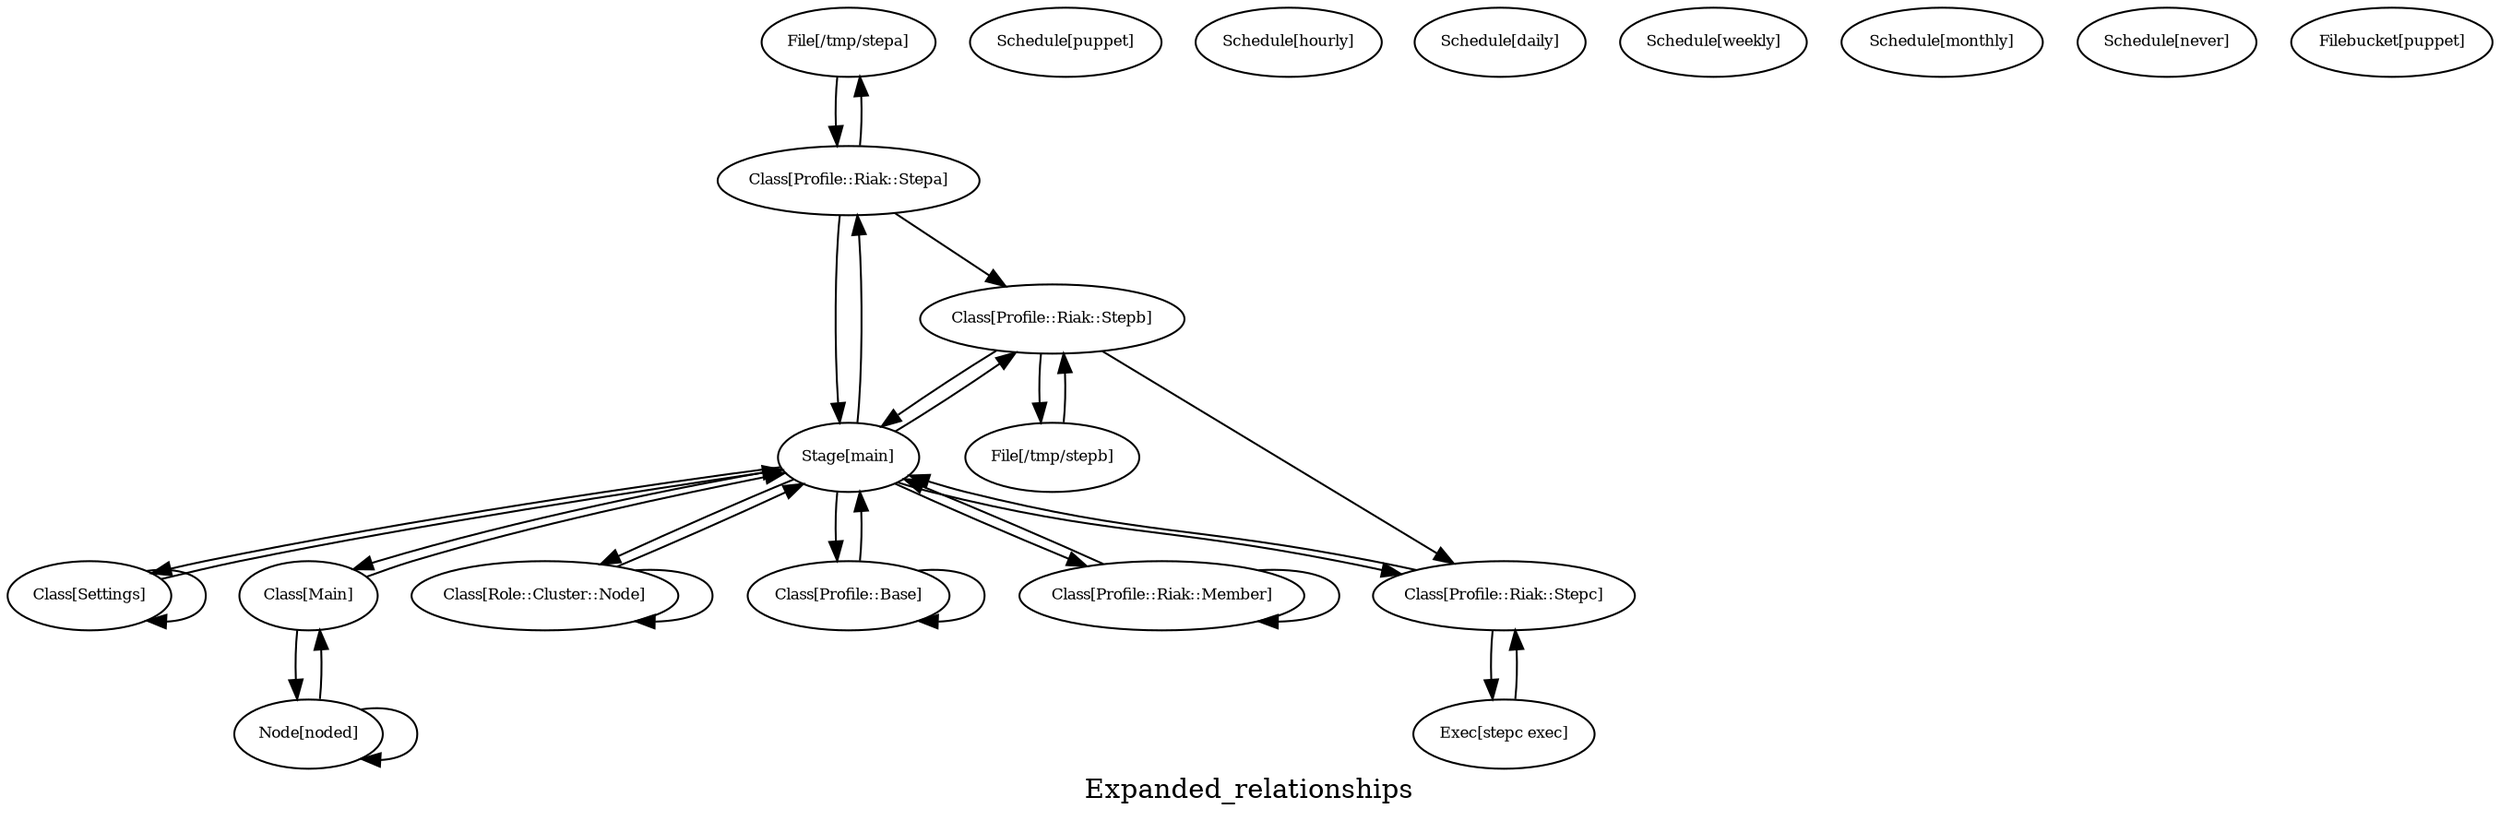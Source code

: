 digraph Expanded_relationships {
    label = "Expanded_relationships"
    "File[/tmp/stepa]" [
        fontsize = 8,
        label = "File[/tmp/stepa]"
    ]

    "File[/tmp/stepb]" [
        fontsize = 8,
        label = "File[/tmp/stepb]"
    ]

    "Exec[stepc exec]" [
        fontsize = 8,
        label = "Exec[stepc exec]"
    ]

    "Schedule[puppet]" [
        fontsize = 8,
        label = "Schedule[puppet]"
    ]

    "Schedule[hourly]" [
        fontsize = 8,
        label = "Schedule[hourly]"
    ]

    "Schedule[daily]" [
        fontsize = 8,
        label = "Schedule[daily]"
    ]

    "Schedule[weekly]" [
        fontsize = 8,
        label = "Schedule[weekly]"
    ]

    "Schedule[monthly]" [
        fontsize = 8,
        label = "Schedule[monthly]"
    ]

    "Schedule[never]" [
        fontsize = 8,
        label = "Schedule[never]"
    ]

    "Filebucket[puppet]" [
        fontsize = 8,
        label = "Filebucket[puppet]"
    ]

    "Stage[main]" [
        fontsize = 8,
        label = "Stage[main]"
    ]

    "Class[Settings]" [
        fontsize = 8,
        label = "Class[Settings]"
    ]

    "Class[Settings]" [
        fontsize = 8,
        label = "Class[Settings]"
    ]

    "Stage[main]" [
        fontsize = 8,
        label = "Stage[main]"
    ]

    "Class[Main]" [
        fontsize = 8,
        label = "Class[Main]"
    ]

    "Class[Main]" [
        fontsize = 8,
        label = "Class[Main]"
    ]

    "Class[Role::Cluster::Node]" [
        fontsize = 8,
        label = "Class[Role::Cluster::Node]"
    ]

    "Class[Role::Cluster::Node]" [
        fontsize = 8,
        label = "Class[Role::Cluster::Node]"
    ]

    "Class[Profile::Base]" [
        fontsize = 8,
        label = "Class[Profile::Base]"
    ]

    "Class[Profile::Base]" [
        fontsize = 8,
        label = "Class[Profile::Base]"
    ]

    "Class[Profile::Riak::Member]" [
        fontsize = 8,
        label = "Class[Profile::Riak::Member]"
    ]

    "Class[Profile::Riak::Member]" [
        fontsize = 8,
        label = "Class[Profile::Riak::Member]"
    ]

    "Class[Profile::Riak::Stepa]" [
        fontsize = 8,
        label = "Class[Profile::Riak::Stepa]"
    ]

    "Class[Profile::Riak::Stepa]" [
        fontsize = 8,
        label = "Class[Profile::Riak::Stepa]"
    ]

    "Class[Profile::Riak::Stepb]" [
        fontsize = 8,
        label = "Class[Profile::Riak::Stepb]"
    ]

    "Class[Profile::Riak::Stepb]" [
        fontsize = 8,
        label = "Class[Profile::Riak::Stepb]"
    ]

    "Class[Profile::Riak::Stepc]" [
        fontsize = 8,
        label = "Class[Profile::Riak::Stepc]"
    ]

    "Class[Profile::Riak::Stepc]" [
        fontsize = 8,
        label = "Class[Profile::Riak::Stepc]"
    ]

    "Node[noded]" [
        fontsize = 8,
        label = "Node[noded]"
    ]

    "Node[noded]" [
        fontsize = 8,
        label = "Node[noded]"
    ]

    "Class[Profile::Riak::Stepa]" -> "File[/tmp/stepa]" [
        fontsize = 8
    ]

    "Class[Profile::Riak::Stepb]" -> "File[/tmp/stepb]" [
        fontsize = 8
    ]

    "Class[Profile::Riak::Stepc]" -> "Exec[stepc exec]" [
        fontsize = 8
    ]

    "Stage[main]" -> "Class[Settings]" [
        fontsize = 8
    ]

    "Class[Settings]" -> "Class[Settings]" [
        fontsize = 8
    ]

    "Class[Settings]" -> "Stage[main]" [
        fontsize = 8
    ]

    "Class[Main]" -> "Stage[main]" [
        fontsize = 8
    ]

    "Class[Role::Cluster::Node]" -> "Stage[main]" [
        fontsize = 8
    ]

    "Class[Profile::Base]" -> "Stage[main]" [
        fontsize = 8
    ]

    "Class[Profile::Riak::Member]" -> "Stage[main]" [
        fontsize = 8
    ]

    "Class[Profile::Riak::Stepa]" -> "Stage[main]" [
        fontsize = 8
    ]

    "Class[Profile::Riak::Stepb]" -> "Stage[main]" [
        fontsize = 8
    ]

    "Class[Profile::Riak::Stepc]" -> "Stage[main]" [
        fontsize = 8
    ]

    "Stage[main]" -> "Class[Main]" [
        fontsize = 8
    ]

    "Node[noded]" -> "Class[Main]" [
        fontsize = 8
    ]

    "Stage[main]" -> "Class[Role::Cluster::Node]" [
        fontsize = 8
    ]

    "Class[Role::Cluster::Node]" -> "Class[Role::Cluster::Node]" [
        fontsize = 8
    ]

    "Stage[main]" -> "Class[Profile::Base]" [
        fontsize = 8
    ]

    "Class[Profile::Base]" -> "Class[Profile::Base]" [
        fontsize = 8
    ]

    "Stage[main]" -> "Class[Profile::Riak::Member]" [
        fontsize = 8
    ]

    "Class[Profile::Riak::Member]" -> "Class[Profile::Riak::Member]" [
        fontsize = 8
    ]

    "Stage[main]" -> "Class[Profile::Riak::Stepa]" [
        fontsize = 8
    ]

    "File[/tmp/stepa]" -> "Class[Profile::Riak::Stepa]" [
        fontsize = 8
    ]

    "Stage[main]" -> "Class[Profile::Riak::Stepb]" [
        fontsize = 8
    ]

    "Class[Profile::Riak::Stepa]" -> "Class[Profile::Riak::Stepb]" [
        fontsize = 8
    ]

    "File[/tmp/stepb]" -> "Class[Profile::Riak::Stepb]" [
        fontsize = 8
    ]

    "Stage[main]" -> "Class[Profile::Riak::Stepc]" [
        fontsize = 8
    ]

    "Class[Profile::Riak::Stepb]" -> "Class[Profile::Riak::Stepc]" [
        fontsize = 8
    ]

    "Exec[stepc exec]" -> "Class[Profile::Riak::Stepc]" [
        fontsize = 8
    ]

    "Class[Main]" -> "Node[noded]" [
        fontsize = 8
    ]

    "Node[noded]" -> "Node[noded]" [
        fontsize = 8
    ]

}
